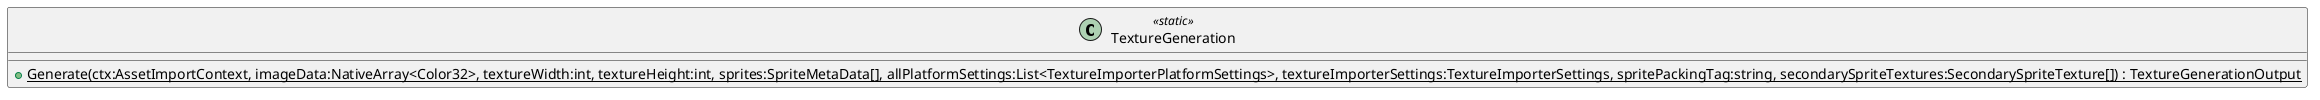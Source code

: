 @startuml
class TextureGeneration <<static>> {
    + {static} Generate(ctx:AssetImportContext, imageData:NativeArray<Color32>, textureWidth:int, textureHeight:int, sprites:SpriteMetaData[], allPlatformSettings:List<TextureImporterPlatformSettings>, textureImporterSettings:TextureImporterSettings, spritePackingTag:string, secondarySpriteTextures:SecondarySpriteTexture[]) : TextureGenerationOutput
}
@enduml
